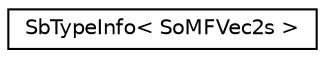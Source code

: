 digraph "Graphical Class Hierarchy"
{
 // LATEX_PDF_SIZE
  edge [fontname="Helvetica",fontsize="10",labelfontname="Helvetica",labelfontsize="10"];
  node [fontname="Helvetica",fontsize="10",shape=record];
  rankdir="LR";
  Node0 [label="SbTypeInfo\< SoMFVec2s \>",height=0.2,width=0.4,color="black", fillcolor="white", style="filled",URL="$structSbTypeInfo_3_01SoMFVec2s_01_4.html",tooltip=" "];
}
